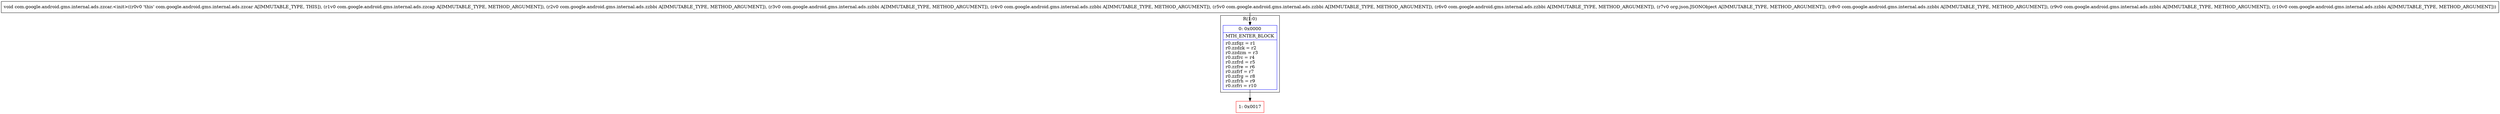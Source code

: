 digraph "CFG forcom.google.android.gms.internal.ads.zzcar.\<init\>(Lcom\/google\/android\/gms\/internal\/ads\/zzcap;Lcom\/google\/android\/gms\/internal\/ads\/zzbbi;Lcom\/google\/android\/gms\/internal\/ads\/zzbbi;Lcom\/google\/android\/gms\/internal\/ads\/zzbbi;Lcom\/google\/android\/gms\/internal\/ads\/zzbbi;Lcom\/google\/android\/gms\/internal\/ads\/zzbbi;Lorg\/json\/JSONObject;Lcom\/google\/android\/gms\/internal\/ads\/zzbbi;Lcom\/google\/android\/gms\/internal\/ads\/zzbbi;Lcom\/google\/android\/gms\/internal\/ads\/zzbbi;)V" {
subgraph cluster_Region_2016585563 {
label = "R(1:0)";
node [shape=record,color=blue];
Node_0 [shape=record,label="{0\:\ 0x0000|MTH_ENTER_BLOCK\l|r0.zzfqz = r1\lr0.zzdzk = r2\lr0.zzdzm = r3\lr0.zzfrc = r4\lr0.zzfrd = r5\lr0.zzfre = r6\lr0.zzfrf = r7\lr0.zzfrg = r8\lr0.zzfrh = r9\lr0.zzfri = r10\l}"];
}
Node_1 [shape=record,color=red,label="{1\:\ 0x0017}"];
MethodNode[shape=record,label="{void com.google.android.gms.internal.ads.zzcar.\<init\>((r0v0 'this' com.google.android.gms.internal.ads.zzcar A[IMMUTABLE_TYPE, THIS]), (r1v0 com.google.android.gms.internal.ads.zzcap A[IMMUTABLE_TYPE, METHOD_ARGUMENT]), (r2v0 com.google.android.gms.internal.ads.zzbbi A[IMMUTABLE_TYPE, METHOD_ARGUMENT]), (r3v0 com.google.android.gms.internal.ads.zzbbi A[IMMUTABLE_TYPE, METHOD_ARGUMENT]), (r4v0 com.google.android.gms.internal.ads.zzbbi A[IMMUTABLE_TYPE, METHOD_ARGUMENT]), (r5v0 com.google.android.gms.internal.ads.zzbbi A[IMMUTABLE_TYPE, METHOD_ARGUMENT]), (r6v0 com.google.android.gms.internal.ads.zzbbi A[IMMUTABLE_TYPE, METHOD_ARGUMENT]), (r7v0 org.json.JSONObject A[IMMUTABLE_TYPE, METHOD_ARGUMENT]), (r8v0 com.google.android.gms.internal.ads.zzbbi A[IMMUTABLE_TYPE, METHOD_ARGUMENT]), (r9v0 com.google.android.gms.internal.ads.zzbbi A[IMMUTABLE_TYPE, METHOD_ARGUMENT]), (r10v0 com.google.android.gms.internal.ads.zzbbi A[IMMUTABLE_TYPE, METHOD_ARGUMENT])) }"];
MethodNode -> Node_0;
Node_0 -> Node_1;
}


